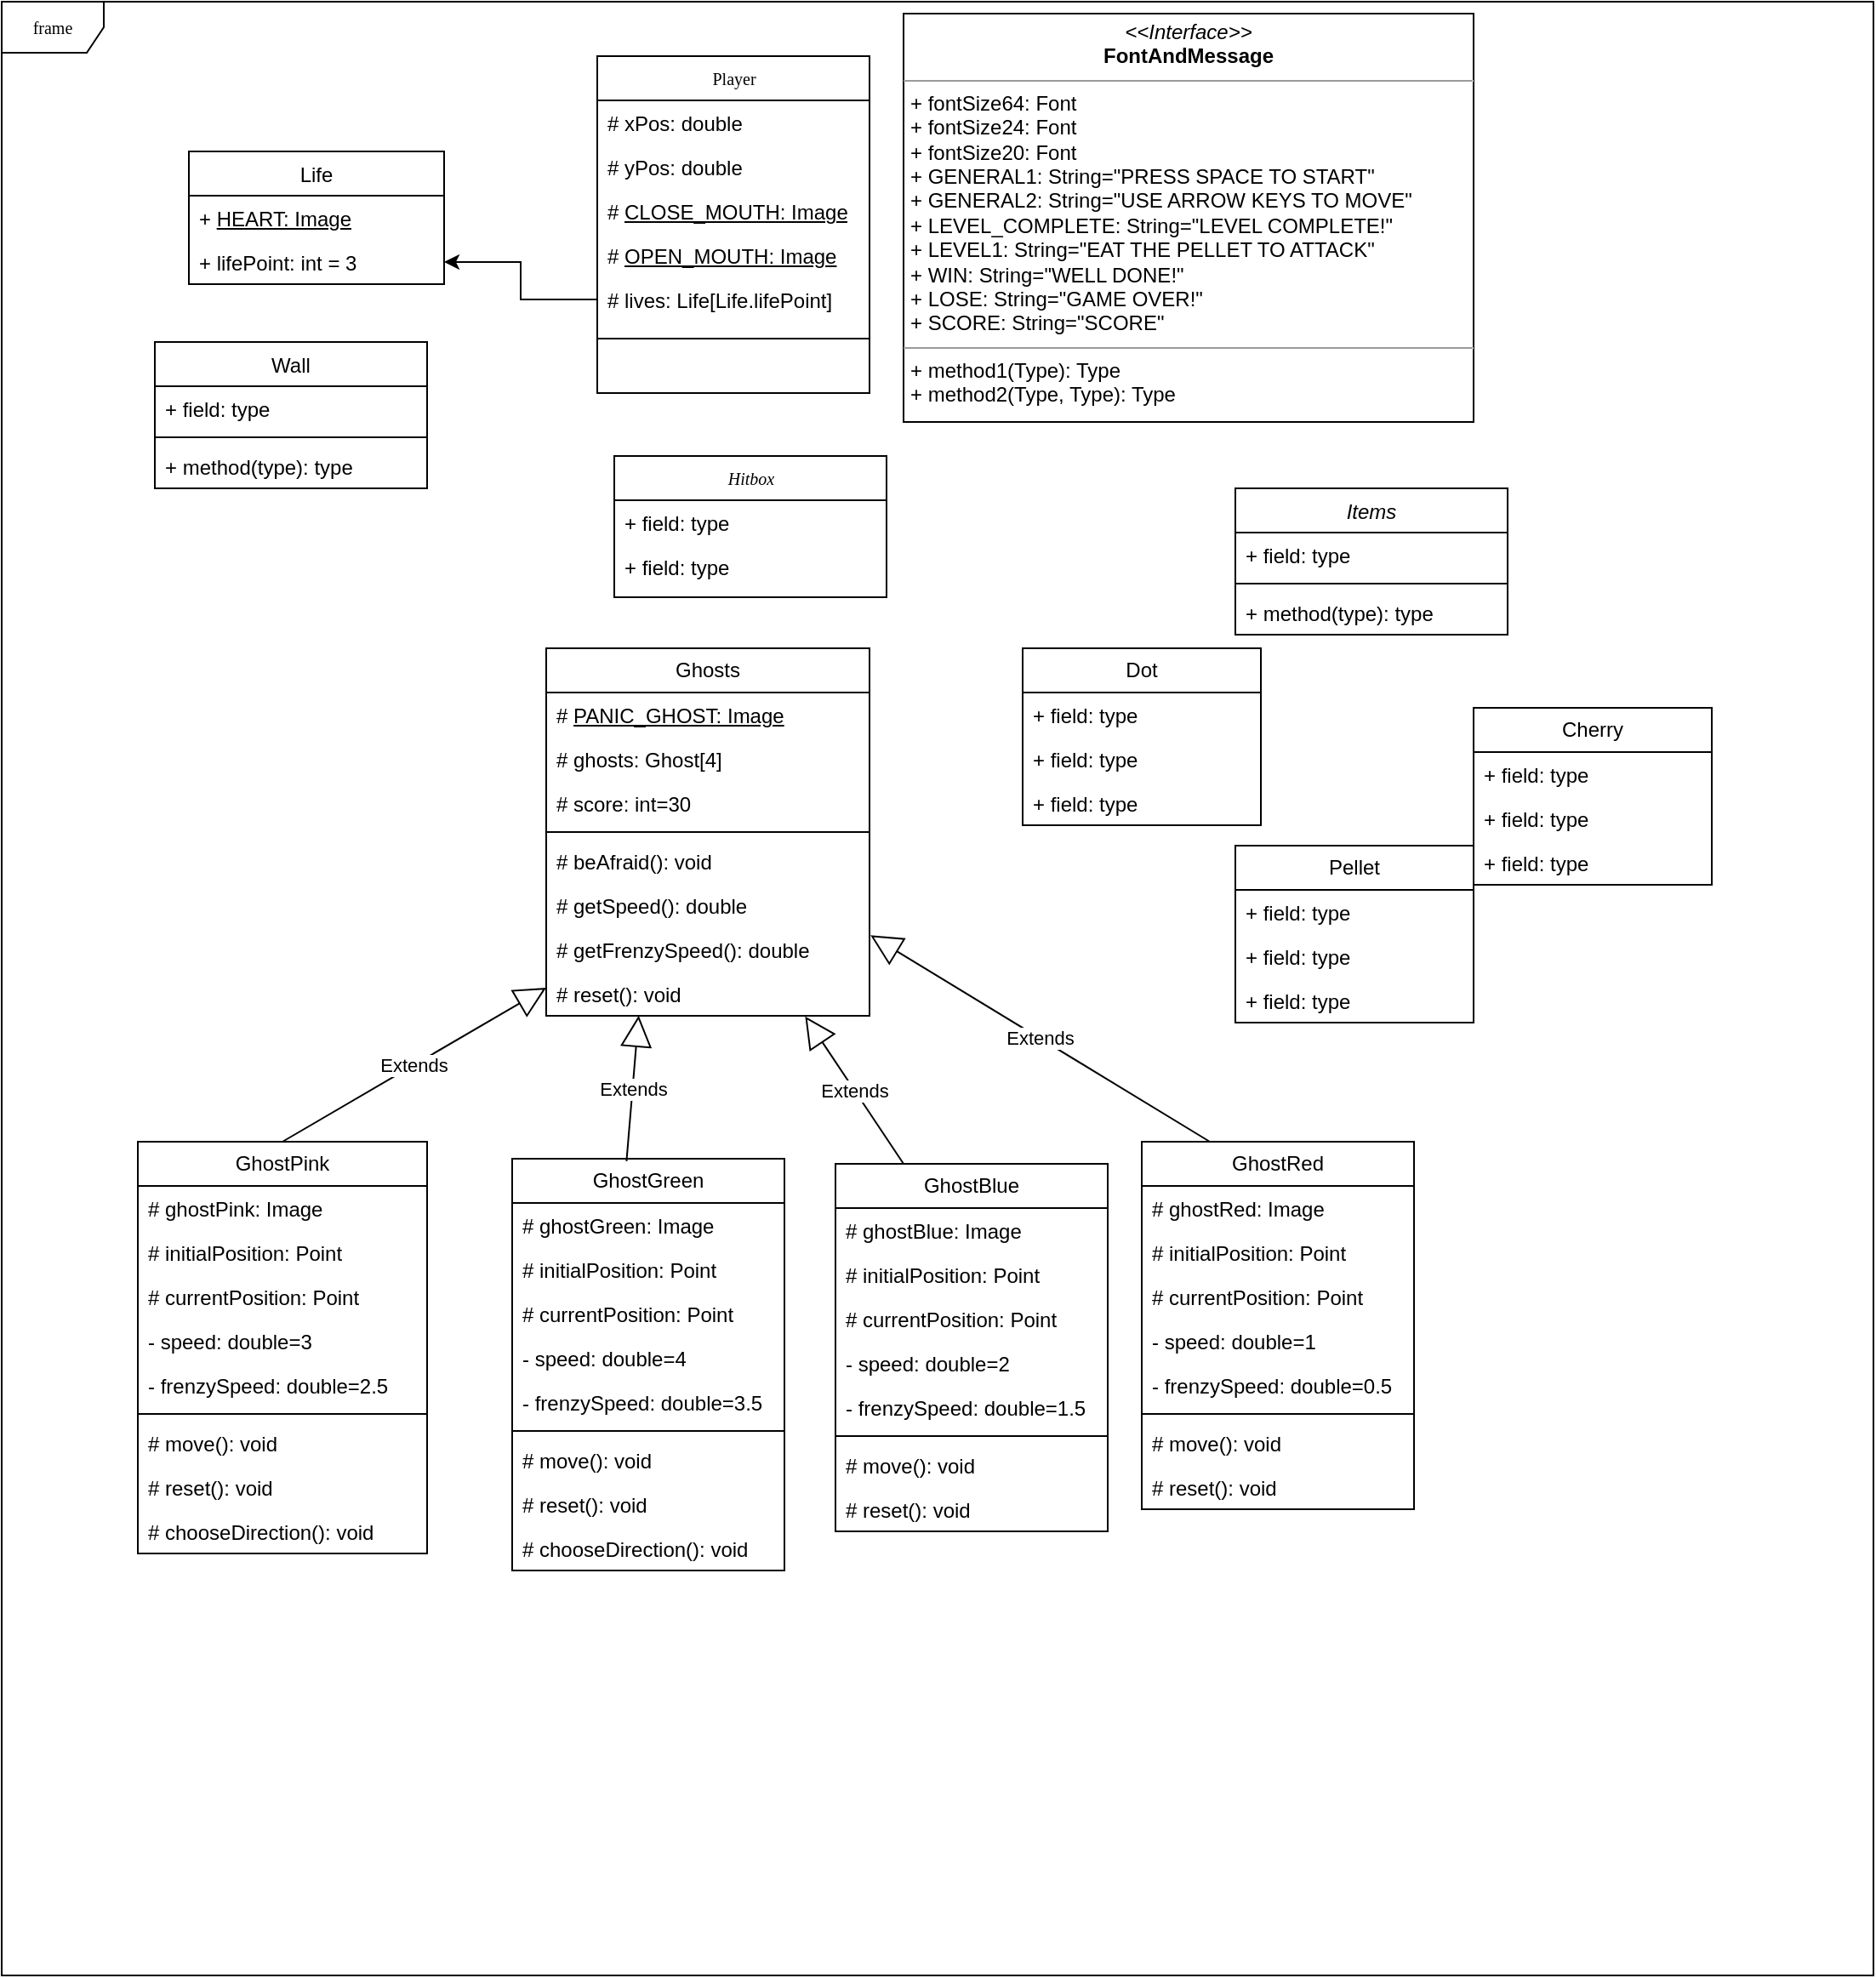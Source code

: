 <mxfile version="21.2.1" type="github">
  <diagram name="Project2A" id="c4acf3e9-155e-7222-9cf6-157b1a14988f">
    <mxGraphModel dx="1221" dy="687" grid="1" gridSize="10" guides="1" tooltips="1" connect="1" arrows="1" fold="1" page="1" pageScale="1" pageWidth="1100" pageHeight="850" background="none" math="0" shadow="0">
      <root>
        <mxCell id="0" />
        <mxCell id="1" parent="0" />
        <mxCell id="17acba5748e5396b-1" value="frame" style="shape=umlFrame;whiteSpace=wrap;html=1;rounded=0;shadow=0;comic=0;labelBackgroundColor=none;strokeWidth=1;fontFamily=Verdana;fontSize=10;align=center;" parent="1" vertex="1">
          <mxGeometry y="10" width="1100" height="1160" as="geometry" />
        </mxCell>
        <mxCell id="17acba5748e5396b-20" value="Player" style="swimlane;html=1;fontStyle=0;childLayout=stackLayout;horizontal=1;startSize=26;fillColor=none;horizontalStack=0;resizeParent=1;resizeLast=0;collapsible=1;marginBottom=0;swimlaneFillColor=#ffffff;rounded=0;shadow=0;comic=0;labelBackgroundColor=none;strokeWidth=1;fontFamily=Verdana;fontSize=10;align=center;" parent="1" vertex="1">
          <mxGeometry x="350" y="42" width="160" height="198" as="geometry" />
        </mxCell>
        <mxCell id="17acba5748e5396b-21" value="# xPos: double" style="text;html=1;strokeColor=none;fillColor=none;align=left;verticalAlign=top;spacingLeft=4;spacingRight=4;whiteSpace=wrap;overflow=hidden;rotatable=0;points=[[0,0.5],[1,0.5]];portConstraint=eastwest;" parent="17acba5748e5396b-20" vertex="1">
          <mxGeometry y="26" width="160" height="26" as="geometry" />
        </mxCell>
        <mxCell id="17acba5748e5396b-24" value="# yPos: double" style="text;html=1;strokeColor=none;fillColor=none;align=left;verticalAlign=top;spacingLeft=4;spacingRight=4;whiteSpace=wrap;overflow=hidden;rotatable=0;points=[[0,0.5],[1,0.5]];portConstraint=eastwest;" parent="17acba5748e5396b-20" vertex="1">
          <mxGeometry y="52" width="160" height="26" as="geometry" />
        </mxCell>
        <mxCell id="17acba5748e5396b-26" value="# &lt;u&gt;CLOSE_MOUTH: Image&lt;/u&gt;" style="text;html=1;strokeColor=none;fillColor=none;align=left;verticalAlign=top;spacingLeft=4;spacingRight=4;whiteSpace=wrap;overflow=hidden;rotatable=0;points=[[0,0.5],[1,0.5]];portConstraint=eastwest;" parent="17acba5748e5396b-20" vertex="1">
          <mxGeometry y="78" width="160" height="26" as="geometry" />
        </mxCell>
        <mxCell id="GCUkzV-BT8ThGP77Yl1W-6" value="# &lt;u&gt;OPEN_MOUTH: Image&lt;/u&gt;" style="text;strokeColor=none;fillColor=none;align=left;verticalAlign=top;spacingLeft=4;spacingRight=4;overflow=hidden;rotatable=0;points=[[0,0.5],[1,0.5]];portConstraint=eastwest;whiteSpace=wrap;html=1;" parent="17acba5748e5396b-20" vertex="1">
          <mxGeometry y="104" width="160" height="26" as="geometry" />
        </mxCell>
        <mxCell id="qDZFBg_JXgDjy2f92j5_-4" value="# lives: Life[Life.lifePoint]" style="text;strokeColor=none;fillColor=none;align=left;verticalAlign=top;spacingLeft=4;spacingRight=4;overflow=hidden;rotatable=0;points=[[0,0.5],[1,0.5]];portConstraint=eastwest;whiteSpace=wrap;html=1;" vertex="1" parent="17acba5748e5396b-20">
          <mxGeometry y="130" width="160" height="26" as="geometry" />
        </mxCell>
        <mxCell id="GCUkzV-BT8ThGP77Yl1W-9" value="" style="line;strokeWidth=1;fillColor=none;align=left;verticalAlign=middle;spacingTop=-1;spacingLeft=3;spacingRight=3;rotatable=0;labelPosition=right;points=[];portConstraint=eastwest;strokeColor=inherit;" parent="17acba5748e5396b-20" vertex="1">
          <mxGeometry y="156" width="160" height="20" as="geometry" />
        </mxCell>
        <mxCell id="17acba5748e5396b-30" value="&lt;i&gt;Hitbox&lt;/i&gt;" style="swimlane;html=1;fontStyle=0;childLayout=stackLayout;horizontal=1;startSize=26;fillColor=none;horizontalStack=0;resizeParent=1;resizeLast=0;collapsible=1;marginBottom=0;swimlaneFillColor=#ffffff;rounded=0;shadow=0;comic=0;labelBackgroundColor=none;strokeWidth=1;fontFamily=Verdana;fontSize=10;align=center;" parent="1" vertex="1">
          <mxGeometry x="360" y="277" width="160" height="83" as="geometry" />
        </mxCell>
        <mxCell id="17acba5748e5396b-31" value="+ field: type" style="text;html=1;strokeColor=none;fillColor=none;align=left;verticalAlign=top;spacingLeft=4;spacingRight=4;whiteSpace=wrap;overflow=hidden;rotatable=0;points=[[0,0.5],[1,0.5]];portConstraint=eastwest;" parent="17acba5748e5396b-30" vertex="1">
          <mxGeometry y="26" width="160" height="26" as="geometry" />
        </mxCell>
        <mxCell id="17acba5748e5396b-33" value="+ field: type" style="text;html=1;strokeColor=none;fillColor=none;align=left;verticalAlign=top;spacingLeft=4;spacingRight=4;whiteSpace=wrap;overflow=hidden;rotatable=0;points=[[0,0.5],[1,0.5]];portConstraint=eastwest;" parent="17acba5748e5396b-30" vertex="1">
          <mxGeometry y="52" width="160" height="26" as="geometry" />
        </mxCell>
        <mxCell id="GCUkzV-BT8ThGP77Yl1W-10" value="&lt;span style=&quot;font-weight: normal;&quot;&gt;Life&lt;/span&gt;" style="swimlane;fontStyle=1;align=center;verticalAlign=top;childLayout=stackLayout;horizontal=1;startSize=26;horizontalStack=0;resizeParent=1;resizeParentMax=0;resizeLast=0;collapsible=1;marginBottom=0;whiteSpace=wrap;html=1;" parent="1" vertex="1">
          <mxGeometry x="110" y="98" width="150" height="78" as="geometry" />
        </mxCell>
        <mxCell id="GCUkzV-BT8ThGP77Yl1W-11" value="+&amp;nbsp;&lt;u&gt;HEART: Image&lt;/u&gt;" style="text;strokeColor=none;fillColor=none;align=left;verticalAlign=top;spacingLeft=4;spacingRight=4;overflow=hidden;rotatable=0;points=[[0,0.5],[1,0.5]];portConstraint=eastwest;whiteSpace=wrap;html=1;" parent="GCUkzV-BT8ThGP77Yl1W-10" vertex="1">
          <mxGeometry y="26" width="150" height="26" as="geometry" />
        </mxCell>
        <mxCell id="qDZFBg_JXgDjy2f92j5_-1" value="+ lifePoint: int = 3" style="text;strokeColor=none;fillColor=none;align=left;verticalAlign=top;spacingLeft=4;spacingRight=4;overflow=hidden;rotatable=0;points=[[0,0.5],[1,0.5]];portConstraint=eastwest;whiteSpace=wrap;html=1;" vertex="1" parent="GCUkzV-BT8ThGP77Yl1W-10">
          <mxGeometry y="52" width="150" height="26" as="geometry" />
        </mxCell>
        <mxCell id="GCUkzV-BT8ThGP77Yl1W-14" value="&lt;i style=&quot;font-weight: normal;&quot;&gt;Items&lt;/i&gt;" style="swimlane;fontStyle=1;align=center;verticalAlign=top;childLayout=stackLayout;horizontal=1;startSize=26;horizontalStack=0;resizeParent=1;resizeParentMax=0;resizeLast=0;collapsible=1;marginBottom=0;whiteSpace=wrap;html=1;" parent="1" vertex="1">
          <mxGeometry x="725" y="296" width="160" height="86" as="geometry" />
        </mxCell>
        <mxCell id="GCUkzV-BT8ThGP77Yl1W-15" value="+ field: type" style="text;strokeColor=none;fillColor=none;align=left;verticalAlign=top;spacingLeft=4;spacingRight=4;overflow=hidden;rotatable=0;points=[[0,0.5],[1,0.5]];portConstraint=eastwest;whiteSpace=wrap;html=1;" parent="GCUkzV-BT8ThGP77Yl1W-14" vertex="1">
          <mxGeometry y="26" width="160" height="26" as="geometry" />
        </mxCell>
        <mxCell id="GCUkzV-BT8ThGP77Yl1W-16" value="" style="line;strokeWidth=1;fillColor=none;align=left;verticalAlign=middle;spacingTop=-1;spacingLeft=3;spacingRight=3;rotatable=0;labelPosition=right;points=[];portConstraint=eastwest;strokeColor=inherit;" parent="GCUkzV-BT8ThGP77Yl1W-14" vertex="1">
          <mxGeometry y="52" width="160" height="8" as="geometry" />
        </mxCell>
        <mxCell id="GCUkzV-BT8ThGP77Yl1W-17" value="+ method(type): type" style="text;strokeColor=none;fillColor=none;align=left;verticalAlign=top;spacingLeft=4;spacingRight=4;overflow=hidden;rotatable=0;points=[[0,0.5],[1,0.5]];portConstraint=eastwest;whiteSpace=wrap;html=1;" parent="GCUkzV-BT8ThGP77Yl1W-14" vertex="1">
          <mxGeometry y="60" width="160" height="26" as="geometry" />
        </mxCell>
        <mxCell id="GCUkzV-BT8ThGP77Yl1W-18" value="Ghosts" style="swimlane;fontStyle=0;childLayout=stackLayout;horizontal=1;startSize=26;fillColor=none;horizontalStack=0;resizeParent=1;resizeParentMax=0;resizeLast=0;collapsible=1;marginBottom=0;whiteSpace=wrap;html=1;" parent="1" vertex="1">
          <mxGeometry x="320" y="390" width="190" height="216" as="geometry" />
        </mxCell>
        <mxCell id="GCUkzV-BT8ThGP77Yl1W-19" value="# &lt;u&gt;PANIC_GHOST: Image&lt;/u&gt;" style="text;strokeColor=none;fillColor=none;align=left;verticalAlign=top;spacingLeft=4;spacingRight=4;overflow=hidden;rotatable=0;points=[[0,0.5],[1,0.5]];portConstraint=eastwest;whiteSpace=wrap;html=1;" parent="GCUkzV-BT8ThGP77Yl1W-18" vertex="1">
          <mxGeometry y="26" width="190" height="26" as="geometry" />
        </mxCell>
        <mxCell id="qDZFBg_JXgDjy2f92j5_-37" value="# ghosts: Ghost[4]" style="text;strokeColor=none;fillColor=none;align=left;verticalAlign=top;spacingLeft=4;spacingRight=4;overflow=hidden;rotatable=0;points=[[0,0.5],[1,0.5]];portConstraint=eastwest;whiteSpace=wrap;html=1;" vertex="1" parent="GCUkzV-BT8ThGP77Yl1W-18">
          <mxGeometry y="52" width="190" height="26" as="geometry" />
        </mxCell>
        <mxCell id="GCUkzV-BT8ThGP77Yl1W-20" value="# score: int=30" style="text;strokeColor=none;fillColor=none;align=left;verticalAlign=top;spacingLeft=4;spacingRight=4;overflow=hidden;rotatable=0;points=[[0,0.5],[1,0.5]];portConstraint=eastwest;whiteSpace=wrap;html=1;" parent="GCUkzV-BT8ThGP77Yl1W-18" vertex="1">
          <mxGeometry y="78" width="190" height="26" as="geometry" />
        </mxCell>
        <mxCell id="qDZFBg_JXgDjy2f92j5_-6" value="" style="line;strokeWidth=1;fillColor=none;align=left;verticalAlign=middle;spacingTop=-1;spacingLeft=3;spacingRight=3;rotatable=0;labelPosition=right;points=[];portConstraint=eastwest;strokeColor=inherit;" vertex="1" parent="GCUkzV-BT8ThGP77Yl1W-18">
          <mxGeometry y="104" width="190" height="8" as="geometry" />
        </mxCell>
        <mxCell id="GCUkzV-BT8ThGP77Yl1W-21" value="# beAfraid(): void" style="text;strokeColor=none;fillColor=none;align=left;verticalAlign=top;spacingLeft=4;spacingRight=4;overflow=hidden;rotatable=0;points=[[0,0.5],[1,0.5]];portConstraint=eastwest;whiteSpace=wrap;html=1;" parent="GCUkzV-BT8ThGP77Yl1W-18" vertex="1">
          <mxGeometry y="112" width="190" height="26" as="geometry" />
        </mxCell>
        <mxCell id="qDZFBg_JXgDjy2f92j5_-7" value="# getSpeed(): double" style="text;strokeColor=none;fillColor=none;align=left;verticalAlign=top;spacingLeft=4;spacingRight=4;overflow=hidden;rotatable=0;points=[[0,0.5],[1,0.5]];portConstraint=eastwest;whiteSpace=wrap;html=1;" vertex="1" parent="GCUkzV-BT8ThGP77Yl1W-18">
          <mxGeometry y="138" width="190" height="26" as="geometry" />
        </mxCell>
        <mxCell id="qDZFBg_JXgDjy2f92j5_-8" value="# getFrenzySpeed(): double" style="text;strokeColor=none;fillColor=none;align=left;verticalAlign=top;spacingLeft=4;spacingRight=4;overflow=hidden;rotatable=0;points=[[0,0.5],[1,0.5]];portConstraint=eastwest;whiteSpace=wrap;html=1;" vertex="1" parent="GCUkzV-BT8ThGP77Yl1W-18">
          <mxGeometry y="164" width="190" height="26" as="geometry" />
        </mxCell>
        <mxCell id="qDZFBg_JXgDjy2f92j5_-29" value="# reset(): void" style="text;strokeColor=none;fillColor=none;align=left;verticalAlign=top;spacingLeft=4;spacingRight=4;overflow=hidden;rotatable=0;points=[[0,0.5],[1,0.5]];portConstraint=eastwest;whiteSpace=wrap;html=1;" vertex="1" parent="GCUkzV-BT8ThGP77Yl1W-18">
          <mxGeometry y="190" width="190" height="26" as="geometry" />
        </mxCell>
        <mxCell id="GCUkzV-BT8ThGP77Yl1W-22" value="&lt;span style=&quot;font-weight: normal;&quot;&gt;Wall&lt;/span&gt;" style="swimlane;fontStyle=1;align=center;verticalAlign=top;childLayout=stackLayout;horizontal=1;startSize=26;horizontalStack=0;resizeParent=1;resizeParentMax=0;resizeLast=0;collapsible=1;marginBottom=0;whiteSpace=wrap;html=1;" parent="1" vertex="1">
          <mxGeometry x="90" y="210" width="160" height="86" as="geometry" />
        </mxCell>
        <mxCell id="GCUkzV-BT8ThGP77Yl1W-23" value="+ field: type" style="text;strokeColor=none;fillColor=none;align=left;verticalAlign=top;spacingLeft=4;spacingRight=4;overflow=hidden;rotatable=0;points=[[0,0.5],[1,0.5]];portConstraint=eastwest;whiteSpace=wrap;html=1;" parent="GCUkzV-BT8ThGP77Yl1W-22" vertex="1">
          <mxGeometry y="26" width="160" height="26" as="geometry" />
        </mxCell>
        <mxCell id="GCUkzV-BT8ThGP77Yl1W-24" value="" style="line;strokeWidth=1;fillColor=none;align=left;verticalAlign=middle;spacingTop=-1;spacingLeft=3;spacingRight=3;rotatable=0;labelPosition=right;points=[];portConstraint=eastwest;strokeColor=inherit;" parent="GCUkzV-BT8ThGP77Yl1W-22" vertex="1">
          <mxGeometry y="52" width="160" height="8" as="geometry" />
        </mxCell>
        <mxCell id="GCUkzV-BT8ThGP77Yl1W-25" value="+ method(type): type" style="text;strokeColor=none;fillColor=none;align=left;verticalAlign=top;spacingLeft=4;spacingRight=4;overflow=hidden;rotatable=0;points=[[0,0.5],[1,0.5]];portConstraint=eastwest;whiteSpace=wrap;html=1;" parent="GCUkzV-BT8ThGP77Yl1W-22" vertex="1">
          <mxGeometry y="60" width="160" height="26" as="geometry" />
        </mxCell>
        <mxCell id="GCUkzV-BT8ThGP77Yl1W-30" value="GhostPink" style="swimlane;fontStyle=0;childLayout=stackLayout;horizontal=1;startSize=26;fillColor=none;horizontalStack=0;resizeParent=1;resizeParentMax=0;resizeLast=0;collapsible=1;marginBottom=0;whiteSpace=wrap;html=1;spacing=2;" parent="1" vertex="1">
          <mxGeometry x="80" y="680" width="170" height="242" as="geometry" />
        </mxCell>
        <mxCell id="GCUkzV-BT8ThGP77Yl1W-31" value="# ghostPink: Image" style="text;strokeColor=none;fillColor=none;align=left;verticalAlign=top;spacingLeft=4;spacingRight=4;overflow=hidden;rotatable=0;points=[[0,0.5],[1,0.5]];portConstraint=eastwest;whiteSpace=wrap;html=1;" parent="GCUkzV-BT8ThGP77Yl1W-30" vertex="1">
          <mxGeometry y="26" width="170" height="26" as="geometry" />
        </mxCell>
        <mxCell id="qDZFBg_JXgDjy2f92j5_-34" value="# initialPosition: Point" style="text;strokeColor=none;fillColor=none;align=left;verticalAlign=top;spacingLeft=4;spacingRight=4;overflow=hidden;rotatable=0;points=[[0,0.5],[1,0.5]];portConstraint=eastwest;whiteSpace=wrap;html=1;" vertex="1" parent="GCUkzV-BT8ThGP77Yl1W-30">
          <mxGeometry y="52" width="170" height="26" as="geometry" />
        </mxCell>
        <mxCell id="qDZFBg_JXgDjy2f92j5_-35" value="# currentPosition: Point" style="text;strokeColor=none;fillColor=none;align=left;verticalAlign=top;spacingLeft=4;spacingRight=4;overflow=hidden;rotatable=0;points=[[0,0.5],[1,0.5]];portConstraint=eastwest;whiteSpace=wrap;html=1;" vertex="1" parent="GCUkzV-BT8ThGP77Yl1W-30">
          <mxGeometry y="78" width="170" height="26" as="geometry" />
        </mxCell>
        <mxCell id="GCUkzV-BT8ThGP77Yl1W-32" value="- speed: double=3" style="text;strokeColor=none;fillColor=none;align=left;verticalAlign=top;spacingLeft=4;spacingRight=4;overflow=hidden;rotatable=0;points=[[0,0.5],[1,0.5]];portConstraint=eastwest;whiteSpace=wrap;html=1;" parent="GCUkzV-BT8ThGP77Yl1W-30" vertex="1">
          <mxGeometry y="104" width="170" height="26" as="geometry" />
        </mxCell>
        <mxCell id="GCUkzV-BT8ThGP77Yl1W-33" value="- frenzySpeed: double=2.5" style="text;strokeColor=none;fillColor=none;align=left;verticalAlign=top;spacingLeft=4;spacingRight=4;overflow=hidden;rotatable=0;points=[[0,0.5],[1,0.5]];portConstraint=eastwest;whiteSpace=wrap;html=1;" parent="GCUkzV-BT8ThGP77Yl1W-30" vertex="1">
          <mxGeometry y="130" width="170" height="26" as="geometry" />
        </mxCell>
        <mxCell id="qDZFBg_JXgDjy2f92j5_-18" value="" style="line;strokeWidth=1;fillColor=none;align=left;verticalAlign=middle;spacingTop=-1;spacingLeft=3;spacingRight=3;rotatable=0;labelPosition=right;points=[];portConstraint=eastwest;strokeColor=inherit;" vertex="1" parent="GCUkzV-BT8ThGP77Yl1W-30">
          <mxGeometry y="156" width="170" height="8" as="geometry" />
        </mxCell>
        <mxCell id="qDZFBg_JXgDjy2f92j5_-27" value="# move(): void" style="text;strokeColor=none;fillColor=none;align=left;verticalAlign=top;spacingLeft=4;spacingRight=4;overflow=hidden;rotatable=0;points=[[0,0.5],[1,0.5]];portConstraint=eastwest;whiteSpace=wrap;html=1;" vertex="1" parent="GCUkzV-BT8ThGP77Yl1W-30">
          <mxGeometry y="164" width="170" height="26" as="geometry" />
        </mxCell>
        <mxCell id="qDZFBg_JXgDjy2f92j5_-33" value="# reset(): void" style="text;strokeColor=none;fillColor=none;align=left;verticalAlign=top;spacingLeft=4;spacingRight=4;overflow=hidden;rotatable=0;points=[[0,0.5],[1,0.5]];portConstraint=eastwest;whiteSpace=wrap;html=1;" vertex="1" parent="GCUkzV-BT8ThGP77Yl1W-30">
          <mxGeometry y="190" width="170" height="26" as="geometry" />
        </mxCell>
        <mxCell id="qDZFBg_JXgDjy2f92j5_-36" value="# chooseDirection(): void" style="text;strokeColor=none;fillColor=none;align=left;verticalAlign=top;spacingLeft=4;spacingRight=4;overflow=hidden;rotatable=0;points=[[0,0.5],[1,0.5]];portConstraint=eastwest;whiteSpace=wrap;html=1;" vertex="1" parent="GCUkzV-BT8ThGP77Yl1W-30">
          <mxGeometry y="216" width="170" height="26" as="geometry" />
        </mxCell>
        <mxCell id="GCUkzV-BT8ThGP77Yl1W-42" value="Dot" style="swimlane;fontStyle=0;childLayout=stackLayout;horizontal=1;startSize=26;fillColor=none;horizontalStack=0;resizeParent=1;resizeParentMax=0;resizeLast=0;collapsible=1;marginBottom=0;whiteSpace=wrap;html=1;" parent="1" vertex="1">
          <mxGeometry x="600" y="390" width="140" height="104" as="geometry" />
        </mxCell>
        <mxCell id="GCUkzV-BT8ThGP77Yl1W-43" value="+ field: type" style="text;strokeColor=none;fillColor=none;align=left;verticalAlign=top;spacingLeft=4;spacingRight=4;overflow=hidden;rotatable=0;points=[[0,0.5],[1,0.5]];portConstraint=eastwest;whiteSpace=wrap;html=1;" parent="GCUkzV-BT8ThGP77Yl1W-42" vertex="1">
          <mxGeometry y="26" width="140" height="26" as="geometry" />
        </mxCell>
        <mxCell id="GCUkzV-BT8ThGP77Yl1W-44" value="+ field: type" style="text;strokeColor=none;fillColor=none;align=left;verticalAlign=top;spacingLeft=4;spacingRight=4;overflow=hidden;rotatable=0;points=[[0,0.5],[1,0.5]];portConstraint=eastwest;whiteSpace=wrap;html=1;" parent="GCUkzV-BT8ThGP77Yl1W-42" vertex="1">
          <mxGeometry y="52" width="140" height="26" as="geometry" />
        </mxCell>
        <mxCell id="GCUkzV-BT8ThGP77Yl1W-45" value="+ field: type" style="text;strokeColor=none;fillColor=none;align=left;verticalAlign=top;spacingLeft=4;spacingRight=4;overflow=hidden;rotatable=0;points=[[0,0.5],[1,0.5]];portConstraint=eastwest;whiteSpace=wrap;html=1;" parent="GCUkzV-BT8ThGP77Yl1W-42" vertex="1">
          <mxGeometry y="78" width="140" height="26" as="geometry" />
        </mxCell>
        <mxCell id="GCUkzV-BT8ThGP77Yl1W-46" value="Cherry" style="swimlane;fontStyle=0;childLayout=stackLayout;horizontal=1;startSize=26;fillColor=none;horizontalStack=0;resizeParent=1;resizeParentMax=0;resizeLast=0;collapsible=1;marginBottom=0;whiteSpace=wrap;html=1;" parent="1" vertex="1">
          <mxGeometry x="865" y="425" width="140" height="104" as="geometry" />
        </mxCell>
        <mxCell id="GCUkzV-BT8ThGP77Yl1W-47" value="+ field: type" style="text;strokeColor=none;fillColor=none;align=left;verticalAlign=top;spacingLeft=4;spacingRight=4;overflow=hidden;rotatable=0;points=[[0,0.5],[1,0.5]];portConstraint=eastwest;whiteSpace=wrap;html=1;" parent="GCUkzV-BT8ThGP77Yl1W-46" vertex="1">
          <mxGeometry y="26" width="140" height="26" as="geometry" />
        </mxCell>
        <mxCell id="GCUkzV-BT8ThGP77Yl1W-48" value="+ field: type" style="text;strokeColor=none;fillColor=none;align=left;verticalAlign=top;spacingLeft=4;spacingRight=4;overflow=hidden;rotatable=0;points=[[0,0.5],[1,0.5]];portConstraint=eastwest;whiteSpace=wrap;html=1;" parent="GCUkzV-BT8ThGP77Yl1W-46" vertex="1">
          <mxGeometry y="52" width="140" height="26" as="geometry" />
        </mxCell>
        <mxCell id="GCUkzV-BT8ThGP77Yl1W-49" value="+ field: type" style="text;strokeColor=none;fillColor=none;align=left;verticalAlign=top;spacingLeft=4;spacingRight=4;overflow=hidden;rotatable=0;points=[[0,0.5],[1,0.5]];portConstraint=eastwest;whiteSpace=wrap;html=1;" parent="GCUkzV-BT8ThGP77Yl1W-46" vertex="1">
          <mxGeometry y="78" width="140" height="26" as="geometry" />
        </mxCell>
        <mxCell id="GCUkzV-BT8ThGP77Yl1W-50" value="Pellet" style="swimlane;fontStyle=0;childLayout=stackLayout;horizontal=1;startSize=26;fillColor=none;horizontalStack=0;resizeParent=1;resizeParentMax=0;resizeLast=0;collapsible=1;marginBottom=0;whiteSpace=wrap;html=1;" parent="1" vertex="1">
          <mxGeometry x="725" y="506" width="140" height="104" as="geometry" />
        </mxCell>
        <mxCell id="GCUkzV-BT8ThGP77Yl1W-51" value="+ field: type" style="text;strokeColor=none;fillColor=none;align=left;verticalAlign=top;spacingLeft=4;spacingRight=4;overflow=hidden;rotatable=0;points=[[0,0.5],[1,0.5]];portConstraint=eastwest;whiteSpace=wrap;html=1;" parent="GCUkzV-BT8ThGP77Yl1W-50" vertex="1">
          <mxGeometry y="26" width="140" height="26" as="geometry" />
        </mxCell>
        <mxCell id="GCUkzV-BT8ThGP77Yl1W-52" value="+ field: type" style="text;strokeColor=none;fillColor=none;align=left;verticalAlign=top;spacingLeft=4;spacingRight=4;overflow=hidden;rotatable=0;points=[[0,0.5],[1,0.5]];portConstraint=eastwest;whiteSpace=wrap;html=1;" parent="GCUkzV-BT8ThGP77Yl1W-50" vertex="1">
          <mxGeometry y="52" width="140" height="26" as="geometry" />
        </mxCell>
        <mxCell id="GCUkzV-BT8ThGP77Yl1W-53" value="+ field: type" style="text;strokeColor=none;fillColor=none;align=left;verticalAlign=top;spacingLeft=4;spacingRight=4;overflow=hidden;rotatable=0;points=[[0,0.5],[1,0.5]];portConstraint=eastwest;whiteSpace=wrap;html=1;" parent="GCUkzV-BT8ThGP77Yl1W-50" vertex="1">
          <mxGeometry y="78" width="140" height="26" as="geometry" />
        </mxCell>
        <mxCell id="GCUkzV-BT8ThGP77Yl1W-63" value="&lt;p style=&quot;margin:0px;margin-top:4px;text-align:center;&quot;&gt;&lt;i&gt;&amp;lt;&amp;lt;Interface&amp;gt;&amp;gt;&lt;/i&gt;&lt;br&gt;&lt;b&gt;FontAndMessage&lt;/b&gt;&lt;/p&gt;&lt;hr size=&quot;1&quot;&gt;&lt;p style=&quot;margin:0px;margin-left:4px;&quot;&gt;+ fontSize64: Font&lt;br&gt;+ fontSize24: Font&lt;/p&gt;&lt;p style=&quot;margin:0px;margin-left:4px;&quot;&gt;+ fontSize20: Font&lt;/p&gt;&lt;p style=&quot;margin:0px;margin-left:4px;&quot;&gt;+ GENERAL1: String=&quot;PRESS SPACE TO START&quot;&lt;/p&gt;&lt;p style=&quot;margin:0px;margin-left:4px;&quot;&gt;+ GENERAL2: String=&quot;USE ARROW KEYS TO MOVE&quot;&lt;/p&gt;&lt;p style=&quot;margin:0px;margin-left:4px;&quot;&gt;+ LEVEL_COMPLETE: String=&quot;LEVEL COMPLETE!&quot;&lt;/p&gt;&lt;p style=&quot;margin:0px;margin-left:4px;&quot;&gt;+ LEVEL1: String=&quot;EAT THE PELLET TO ATTACK&quot;&lt;/p&gt;&lt;p style=&quot;margin:0px;margin-left:4px;&quot;&gt;+ WIN: String=&quot;WELL DONE!&quot;&lt;/p&gt;&lt;p style=&quot;margin:0px;margin-left:4px;&quot;&gt;+ LOSE: String=&quot;GAME OVER!&quot;&lt;/p&gt;&lt;p style=&quot;margin:0px;margin-left:4px;&quot;&gt;+ SCORE: String=&quot;SCORE&quot;&lt;/p&gt;&lt;hr size=&quot;1&quot;&gt;&lt;p style=&quot;margin:0px;margin-left:4px;&quot;&gt;+ method1(Type): Type&lt;br&gt;+ method2(Type, Type): Type&lt;/p&gt;" style="verticalAlign=top;align=left;overflow=fill;fontSize=12;fontFamily=Helvetica;html=1;whiteSpace=wrap;" parent="1" vertex="1">
          <mxGeometry x="530" y="17" width="335" height="240" as="geometry" />
        </mxCell>
        <mxCell id="qDZFBg_JXgDjy2f92j5_-5" value="" style="edgeStyle=orthogonalEdgeStyle;rounded=0;orthogonalLoop=1;jettySize=auto;html=1;" edge="1" parent="1" source="qDZFBg_JXgDjy2f92j5_-4" target="qDZFBg_JXgDjy2f92j5_-1">
          <mxGeometry relative="1" as="geometry" />
        </mxCell>
        <mxCell id="qDZFBg_JXgDjy2f92j5_-19" value="GhostGreen" style="swimlane;fontStyle=0;childLayout=stackLayout;horizontal=1;startSize=26;fillColor=none;horizontalStack=0;resizeParent=1;resizeParentMax=0;resizeLast=0;collapsible=1;marginBottom=0;whiteSpace=wrap;html=1;spacing=2;" vertex="1" parent="1">
          <mxGeometry x="300" y="690" width="160" height="242" as="geometry" />
        </mxCell>
        <mxCell id="qDZFBg_JXgDjy2f92j5_-20" value="# ghostGreen: Image" style="text;strokeColor=none;fillColor=none;align=left;verticalAlign=top;spacingLeft=4;spacingRight=4;overflow=hidden;rotatable=0;points=[[0,0.5],[1,0.5]];portConstraint=eastwest;whiteSpace=wrap;html=1;" vertex="1" parent="qDZFBg_JXgDjy2f92j5_-19">
          <mxGeometry y="26" width="160" height="26" as="geometry" />
        </mxCell>
        <mxCell id="qDZFBg_JXgDjy2f92j5_-30" value="# initialPosition: Point" style="text;strokeColor=none;fillColor=none;align=left;verticalAlign=top;spacingLeft=4;spacingRight=4;overflow=hidden;rotatable=0;points=[[0,0.5],[1,0.5]];portConstraint=eastwest;whiteSpace=wrap;html=1;" vertex="1" parent="qDZFBg_JXgDjy2f92j5_-19">
          <mxGeometry y="52" width="160" height="26" as="geometry" />
        </mxCell>
        <mxCell id="qDZFBg_JXgDjy2f92j5_-31" value="# currentPosition: Point" style="text;strokeColor=none;fillColor=none;align=left;verticalAlign=top;spacingLeft=4;spacingRight=4;overflow=hidden;rotatable=0;points=[[0,0.5],[1,0.5]];portConstraint=eastwest;whiteSpace=wrap;html=1;" vertex="1" parent="qDZFBg_JXgDjy2f92j5_-19">
          <mxGeometry y="78" width="160" height="26" as="geometry" />
        </mxCell>
        <mxCell id="qDZFBg_JXgDjy2f92j5_-21" value="- speed: double=4" style="text;strokeColor=none;fillColor=none;align=left;verticalAlign=top;spacingLeft=4;spacingRight=4;overflow=hidden;rotatable=0;points=[[0,0.5],[1,0.5]];portConstraint=eastwest;whiteSpace=wrap;html=1;" vertex="1" parent="qDZFBg_JXgDjy2f92j5_-19">
          <mxGeometry y="104" width="160" height="26" as="geometry" />
        </mxCell>
        <mxCell id="qDZFBg_JXgDjy2f92j5_-22" value="- frenzySpeed: double=3.5" style="text;strokeColor=none;fillColor=none;align=left;verticalAlign=top;spacingLeft=4;spacingRight=4;overflow=hidden;rotatable=0;points=[[0,0.5],[1,0.5]];portConstraint=eastwest;whiteSpace=wrap;html=1;" vertex="1" parent="qDZFBg_JXgDjy2f92j5_-19">
          <mxGeometry y="130" width="160" height="26" as="geometry" />
        </mxCell>
        <mxCell id="qDZFBg_JXgDjy2f92j5_-23" value="" style="line;strokeWidth=1;fillColor=none;align=left;verticalAlign=middle;spacingTop=-1;spacingLeft=3;spacingRight=3;rotatable=0;labelPosition=right;points=[];portConstraint=eastwest;strokeColor=inherit;" vertex="1" parent="qDZFBg_JXgDjy2f92j5_-19">
          <mxGeometry y="156" width="160" height="8" as="geometry" />
        </mxCell>
        <mxCell id="qDZFBg_JXgDjy2f92j5_-26" value="# move(): void" style="text;strokeColor=none;fillColor=none;align=left;verticalAlign=top;spacingLeft=4;spacingRight=4;overflow=hidden;rotatable=0;points=[[0,0.5],[1,0.5]];portConstraint=eastwest;whiteSpace=wrap;html=1;" vertex="1" parent="qDZFBg_JXgDjy2f92j5_-19">
          <mxGeometry y="164" width="160" height="26" as="geometry" />
        </mxCell>
        <mxCell id="qDZFBg_JXgDjy2f92j5_-32" value="# reset(): void" style="text;strokeColor=none;fillColor=none;align=left;verticalAlign=top;spacingLeft=4;spacingRight=4;overflow=hidden;rotatable=0;points=[[0,0.5],[1,0.5]];portConstraint=eastwest;whiteSpace=wrap;html=1;" vertex="1" parent="qDZFBg_JXgDjy2f92j5_-19">
          <mxGeometry y="190" width="160" height="26" as="geometry" />
        </mxCell>
        <mxCell id="qDZFBg_JXgDjy2f92j5_-47" value="# chooseDirection(): void" style="text;strokeColor=none;fillColor=none;align=left;verticalAlign=top;spacingLeft=4;spacingRight=4;overflow=hidden;rotatable=0;points=[[0,0.5],[1,0.5]];portConstraint=eastwest;whiteSpace=wrap;html=1;" vertex="1" parent="qDZFBg_JXgDjy2f92j5_-19">
          <mxGeometry y="216" width="160" height="26" as="geometry" />
        </mxCell>
        <mxCell id="qDZFBg_JXgDjy2f92j5_-38" value="GhostBlue" style="swimlane;fontStyle=0;childLayout=stackLayout;horizontal=1;startSize=26;fillColor=none;horizontalStack=0;resizeParent=1;resizeParentMax=0;resizeLast=0;collapsible=1;marginBottom=0;whiteSpace=wrap;html=1;spacing=2;" vertex="1" parent="1">
          <mxGeometry x="490" y="693" width="160" height="216" as="geometry" />
        </mxCell>
        <mxCell id="qDZFBg_JXgDjy2f92j5_-39" value="# ghostBlue: Image" style="text;strokeColor=none;fillColor=none;align=left;verticalAlign=top;spacingLeft=4;spacingRight=4;overflow=hidden;rotatable=0;points=[[0,0.5],[1,0.5]];portConstraint=eastwest;whiteSpace=wrap;html=1;" vertex="1" parent="qDZFBg_JXgDjy2f92j5_-38">
          <mxGeometry y="26" width="160" height="26" as="geometry" />
        </mxCell>
        <mxCell id="qDZFBg_JXgDjy2f92j5_-40" value="# initialPosition: Point" style="text;strokeColor=none;fillColor=none;align=left;verticalAlign=top;spacingLeft=4;spacingRight=4;overflow=hidden;rotatable=0;points=[[0,0.5],[1,0.5]];portConstraint=eastwest;whiteSpace=wrap;html=1;" vertex="1" parent="qDZFBg_JXgDjy2f92j5_-38">
          <mxGeometry y="52" width="160" height="26" as="geometry" />
        </mxCell>
        <mxCell id="qDZFBg_JXgDjy2f92j5_-41" value="# currentPosition: Point" style="text;strokeColor=none;fillColor=none;align=left;verticalAlign=top;spacingLeft=4;spacingRight=4;overflow=hidden;rotatable=0;points=[[0,0.5],[1,0.5]];portConstraint=eastwest;whiteSpace=wrap;html=1;" vertex="1" parent="qDZFBg_JXgDjy2f92j5_-38">
          <mxGeometry y="78" width="160" height="26" as="geometry" />
        </mxCell>
        <mxCell id="qDZFBg_JXgDjy2f92j5_-42" value="- speed: double=2" style="text;strokeColor=none;fillColor=none;align=left;verticalAlign=top;spacingLeft=4;spacingRight=4;overflow=hidden;rotatable=0;points=[[0,0.5],[1,0.5]];portConstraint=eastwest;whiteSpace=wrap;html=1;" vertex="1" parent="qDZFBg_JXgDjy2f92j5_-38">
          <mxGeometry y="104" width="160" height="26" as="geometry" />
        </mxCell>
        <mxCell id="qDZFBg_JXgDjy2f92j5_-43" value="- frenzySpeed: double=1.5" style="text;strokeColor=none;fillColor=none;align=left;verticalAlign=top;spacingLeft=4;spacingRight=4;overflow=hidden;rotatable=0;points=[[0,0.5],[1,0.5]];portConstraint=eastwest;whiteSpace=wrap;html=1;" vertex="1" parent="qDZFBg_JXgDjy2f92j5_-38">
          <mxGeometry y="130" width="160" height="26" as="geometry" />
        </mxCell>
        <mxCell id="qDZFBg_JXgDjy2f92j5_-44" value="" style="line;strokeWidth=1;fillColor=none;align=left;verticalAlign=middle;spacingTop=-1;spacingLeft=3;spacingRight=3;rotatable=0;labelPosition=right;points=[];portConstraint=eastwest;strokeColor=inherit;" vertex="1" parent="qDZFBg_JXgDjy2f92j5_-38">
          <mxGeometry y="156" width="160" height="8" as="geometry" />
        </mxCell>
        <mxCell id="qDZFBg_JXgDjy2f92j5_-45" value="# move(): void" style="text;strokeColor=none;fillColor=none;align=left;verticalAlign=top;spacingLeft=4;spacingRight=4;overflow=hidden;rotatable=0;points=[[0,0.5],[1,0.5]];portConstraint=eastwest;whiteSpace=wrap;html=1;" vertex="1" parent="qDZFBg_JXgDjy2f92j5_-38">
          <mxGeometry y="164" width="160" height="26" as="geometry" />
        </mxCell>
        <mxCell id="qDZFBg_JXgDjy2f92j5_-46" value="# reset(): void" style="text;strokeColor=none;fillColor=none;align=left;verticalAlign=top;spacingLeft=4;spacingRight=4;overflow=hidden;rotatable=0;points=[[0,0.5],[1,0.5]];portConstraint=eastwest;whiteSpace=wrap;html=1;" vertex="1" parent="qDZFBg_JXgDjy2f92j5_-38">
          <mxGeometry y="190" width="160" height="26" as="geometry" />
        </mxCell>
        <mxCell id="qDZFBg_JXgDjy2f92j5_-48" value="GhostRed" style="swimlane;fontStyle=0;childLayout=stackLayout;horizontal=1;startSize=26;fillColor=none;horizontalStack=0;resizeParent=1;resizeParentMax=0;resizeLast=0;collapsible=1;marginBottom=0;whiteSpace=wrap;html=1;spacing=2;" vertex="1" parent="1">
          <mxGeometry x="670" y="680" width="160" height="216" as="geometry" />
        </mxCell>
        <mxCell id="qDZFBg_JXgDjy2f92j5_-49" value="# ghostRed: Image" style="text;strokeColor=none;fillColor=none;align=left;verticalAlign=top;spacingLeft=4;spacingRight=4;overflow=hidden;rotatable=0;points=[[0,0.5],[1,0.5]];portConstraint=eastwest;whiteSpace=wrap;html=1;" vertex="1" parent="qDZFBg_JXgDjy2f92j5_-48">
          <mxGeometry y="26" width="160" height="26" as="geometry" />
        </mxCell>
        <mxCell id="qDZFBg_JXgDjy2f92j5_-50" value="# initialPosition: Point" style="text;strokeColor=none;fillColor=none;align=left;verticalAlign=top;spacingLeft=4;spacingRight=4;overflow=hidden;rotatable=0;points=[[0,0.5],[1,0.5]];portConstraint=eastwest;whiteSpace=wrap;html=1;" vertex="1" parent="qDZFBg_JXgDjy2f92j5_-48">
          <mxGeometry y="52" width="160" height="26" as="geometry" />
        </mxCell>
        <mxCell id="qDZFBg_JXgDjy2f92j5_-51" value="# currentPosition: Point" style="text;strokeColor=none;fillColor=none;align=left;verticalAlign=top;spacingLeft=4;spacingRight=4;overflow=hidden;rotatable=0;points=[[0,0.5],[1,0.5]];portConstraint=eastwest;whiteSpace=wrap;html=1;" vertex="1" parent="qDZFBg_JXgDjy2f92j5_-48">
          <mxGeometry y="78" width="160" height="26" as="geometry" />
        </mxCell>
        <mxCell id="qDZFBg_JXgDjy2f92j5_-52" value="- speed: double=1" style="text;strokeColor=none;fillColor=none;align=left;verticalAlign=top;spacingLeft=4;spacingRight=4;overflow=hidden;rotatable=0;points=[[0,0.5],[1,0.5]];portConstraint=eastwest;whiteSpace=wrap;html=1;" vertex="1" parent="qDZFBg_JXgDjy2f92j5_-48">
          <mxGeometry y="104" width="160" height="26" as="geometry" />
        </mxCell>
        <mxCell id="qDZFBg_JXgDjy2f92j5_-53" value="- frenzySpeed: double=0.5" style="text;strokeColor=none;fillColor=none;align=left;verticalAlign=top;spacingLeft=4;spacingRight=4;overflow=hidden;rotatable=0;points=[[0,0.5],[1,0.5]];portConstraint=eastwest;whiteSpace=wrap;html=1;" vertex="1" parent="qDZFBg_JXgDjy2f92j5_-48">
          <mxGeometry y="130" width="160" height="26" as="geometry" />
        </mxCell>
        <mxCell id="qDZFBg_JXgDjy2f92j5_-54" value="" style="line;strokeWidth=1;fillColor=none;align=left;verticalAlign=middle;spacingTop=-1;spacingLeft=3;spacingRight=3;rotatable=0;labelPosition=right;points=[];portConstraint=eastwest;strokeColor=inherit;" vertex="1" parent="qDZFBg_JXgDjy2f92j5_-48">
          <mxGeometry y="156" width="160" height="8" as="geometry" />
        </mxCell>
        <mxCell id="qDZFBg_JXgDjy2f92j5_-55" value="# move(): void" style="text;strokeColor=none;fillColor=none;align=left;verticalAlign=top;spacingLeft=4;spacingRight=4;overflow=hidden;rotatable=0;points=[[0,0.5],[1,0.5]];portConstraint=eastwest;whiteSpace=wrap;html=1;" vertex="1" parent="qDZFBg_JXgDjy2f92j5_-48">
          <mxGeometry y="164" width="160" height="26" as="geometry" />
        </mxCell>
        <mxCell id="qDZFBg_JXgDjy2f92j5_-56" value="# reset(): void" style="text;strokeColor=none;fillColor=none;align=left;verticalAlign=top;spacingLeft=4;spacingRight=4;overflow=hidden;rotatable=0;points=[[0,0.5],[1,0.5]];portConstraint=eastwest;whiteSpace=wrap;html=1;" vertex="1" parent="qDZFBg_JXgDjy2f92j5_-48">
          <mxGeometry y="190" width="160" height="26" as="geometry" />
        </mxCell>
        <mxCell id="qDZFBg_JXgDjy2f92j5_-57" value="Extends" style="endArrow=block;endSize=16;endFill=0;html=1;rounded=0;exitX=0.5;exitY=0;exitDx=0;exitDy=0;" edge="1" parent="1" source="GCUkzV-BT8ThGP77Yl1W-30">
          <mxGeometry width="160" relative="1" as="geometry">
            <mxPoint x="160" y="589.5" as="sourcePoint" />
            <mxPoint x="320" y="589.5" as="targetPoint" />
          </mxGeometry>
        </mxCell>
        <mxCell id="qDZFBg_JXgDjy2f92j5_-58" value="Extends" style="endArrow=block;endSize=16;endFill=0;html=1;rounded=0;entryX=0.286;entryY=0.994;entryDx=0;entryDy=0;entryPerimeter=0;exitX=0.42;exitY=0.006;exitDx=0;exitDy=0;exitPerimeter=0;" edge="1" parent="1" source="qDZFBg_JXgDjy2f92j5_-19" target="qDZFBg_JXgDjy2f92j5_-29">
          <mxGeometry width="160" relative="1" as="geometry">
            <mxPoint x="340" y="680" as="sourcePoint" />
            <mxPoint x="500" y="680" as="targetPoint" />
          </mxGeometry>
        </mxCell>
        <mxCell id="qDZFBg_JXgDjy2f92j5_-59" value="Extends" style="endArrow=block;endSize=16;endFill=0;html=1;rounded=0;exitX=0.25;exitY=0;exitDx=0;exitDy=0;entryX=0.801;entryY=1.014;entryDx=0;entryDy=0;entryPerimeter=0;" edge="1" parent="1" source="qDZFBg_JXgDjy2f92j5_-38" target="qDZFBg_JXgDjy2f92j5_-29">
          <mxGeometry width="160" relative="1" as="geometry">
            <mxPoint x="480" y="660" as="sourcePoint" />
            <mxPoint x="640" y="660" as="targetPoint" />
          </mxGeometry>
        </mxCell>
        <mxCell id="qDZFBg_JXgDjy2f92j5_-60" value="Extends" style="endArrow=block;endSize=16;endFill=0;html=1;rounded=0;entryX=1.003;entryY=0.18;entryDx=0;entryDy=0;entryPerimeter=0;exitX=0.25;exitY=0;exitDx=0;exitDy=0;" edge="1" parent="1" source="qDZFBg_JXgDjy2f92j5_-48" target="qDZFBg_JXgDjy2f92j5_-8">
          <mxGeometry width="160" relative="1" as="geometry">
            <mxPoint x="570" y="640" as="sourcePoint" />
            <mxPoint x="730" y="640" as="targetPoint" />
          </mxGeometry>
        </mxCell>
      </root>
    </mxGraphModel>
  </diagram>
</mxfile>
